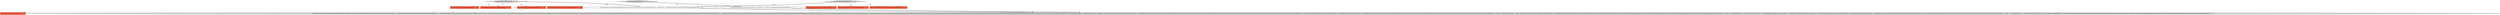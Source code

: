 digraph {
1 [style = filled, label = "final VMTemplateVO template@@@2@@@['1', '0', '0']", fillcolor = tomato, shape = box image = "AAA0AAABBB1BBB"];
13 [style = filled, label = "handleVolumeStatusResponse['0', '0', '1']", fillcolor = lightgray, shape = diamond image = "AAA0AAABBB3BBB"];
5 [style = filled, label = "final StateMachine2<VirtualMachineTemplate.State,VirtualMachineTemplate.Event,VirtualMachineTemplate> stateMachine = VirtualMachineTemplate.State.getStateMachine()@@@3@@@['1', '1', '0']", fillcolor = white, shape = ellipse image = "AAA0AAABBB1BBB"];
11 [style = filled, label = "final VolumeDataStoreVO volumeDataStore@@@2@@@['0', '0', '1']", fillcolor = tomato, shape = box image = "AAA0AAABBB3BBB"];
2 [style = filled, label = "Transaction.execute(new TransactionCallbackNoReturn(){@Override public void doInTransactionWithoutResult(TransactionStatus status){VolumeVO tmpVolume = _volumeDao.findById(volume.getId())VolumeDataStoreVO tmpVolumeDataStore = _volumeDataStoreDao.findById(volumeDataStore.getId())boolean sendAlert = falseString msg = nulltry {switch (answer.getStatus()) {case COMPLETED:tmpVolumeDataStore.setDownloadState(VMTemplateStorageResourceAssoc.Status.DOWNLOADED)tmpVolumeDataStore.setState(State.Ready)tmpVolumeDataStore.setInstallPath(answer.getInstallPath())tmpVolumeDataStore.setPhysicalSize(answer.getPhysicalSize())tmpVolumeDataStore.setSize(answer.getVirtualSize())tmpVolumeDataStore.setDownloadPercent(100)VolumeVO volumeUpdate = _volumeDao.createForUpdate()volumeUpdate.setSize(answer.getVirtualSize())_volumeDao.update(tmpVolume.getId(),volumeUpdate)stateMachine.transitTo(tmpVolume,Event.OperationSucceeded,null,_volumeDao)_resourceLimitMgr.incrementResourceCount(volume.getAccountId(),Resource.ResourceType.secondary_storage,answer.getVirtualSize())UsageEventUtils.publishUsageEvent(EventTypes.EVENT_VOLUME_UPLOAD,tmpVolume.getAccountId(),tmpVolumeDataStore.getDataStoreId(),tmpVolume.getId(),tmpVolume.getName(),null,null,tmpVolumeDataStore.getPhysicalSize(),tmpVolumeDataStore.getSize(),.getName(),tmpVolume.getUuid())if (s_logger.isDebugEnabled()) {s_logger.debug(\"Volume \" + tmpVolume.getUuid() + \" uploaded successfully\")}breakcase IN_PROGRESS:if (tmpVolume.getState() == Volume.State.NotUploaded) {tmpVolumeDataStore.setDownloadState(VMTemplateStorageResourceAssoc.Status.DOWNLOAD_IN_PROGRESS)tmpVolumeDataStore.setDownloadPercent(answer.getDownloadPercent())stateMachine.transitTo(tmpVolume,Event.UploadRequested,null,_volumeDao)}if (tmpVolume.getState() == Volume.State.UploadInProgress) {if (System.currentTimeMillis() - tmpVolumeDataStore.getCreated().getTime() > _uploadOperationTimeout) {tmpVolumeDataStore.setDownloadState(VMTemplateStorageResourceAssoc.Status.DOWNLOAD_ERROR)tmpVolumeDataStore.setState(State.Failed)stateMachine.transitTo(tmpVolume,Event.OperationFailed,null,_volumeDao)msg = \"Volume \" + tmpVolume.getUuid() + \" failed to upload due to operation timed out\"s_logger.error(msg)sendAlert = true}{tmpVolumeDataStore.setDownloadPercent(answer.getDownloadPercent())}}breakcase ERROR:tmpVolumeDataStore.setDownloadState(VMTemplateStorageResourceAssoc.Status.DOWNLOAD_ERROR)tmpVolumeDataStore.setState(State.Failed)stateMachine.transitTo(tmpVolume,Event.OperationFailed,null,_volumeDao)msg = \"Volume \" + tmpVolume.getUuid() + \" failed to upload. Error details: \" + answer.getDetails()s_logger.error(msg)sendAlert = truebreakcase UNKNOWN:if (tmpVolume.getState() == Volume.State.NotUploaded) {if (System.currentTimeMillis() - tmpVolumeDataStore.getCreated().getTime() > _uploadOperationTimeout) {tmpVolumeDataStore.setDownloadState(VMTemplateStorageResourceAssoc.Status.ABANDONED)tmpVolumeDataStore.setState(State.Failed)stateMachine.transitTo(tmpVolume,Event.OperationTimeout,null,_volumeDao)msg = \"Volume \" + tmpVolume.getUuid() + \" failed to upload due to operation timed out\"s_logger.error(msg)sendAlert = true}}break_volumeDataStoreDao.update(tmpVolumeDataStore.getId(),tmpVolumeDataStore)}catch (NoTransitionException e) {if (sendAlert) {_alertMgr.sendAlert(AlertManager.AlertType.ALERT_TYPE_UPLOAD_FAILED,tmpVolume.getDataCenterId(),null,msg,msg)}}}})@@@4@@@['1', '1', '1']", fillcolor = lightgray, shape = ellipse image = "AAA0AAABBB1BBB"];
3 [style = filled, label = "final VMTemplateVO template@@@2@@@['1', '1', '0']", fillcolor = tomato, shape = box image = "AAA0AAABBB1BBB"];
0 [style = filled, label = "final UploadStatusAnswer answer@@@2@@@['1', '0', '0']", fillcolor = tomato, shape = box image = "AAA0AAABBB1BBB"];
7 [style = filled, label = "handleTemplateStatusResponse['0', '1', '0']", fillcolor = lightgray, shape = diamond image = "AAA0AAABBB2BBB"];
9 [style = filled, label = "final StateMachine2<Volume.State,Event,Volume> stateMachine = Volume.State.getStateMachine()@@@3@@@['0', '0', '1']", fillcolor = white, shape = ellipse image = "AAA0AAABBB3BBB"];
8 [style = filled, label = "final UploadStatusAnswer answer@@@2@@@['0', '1', '0']", fillcolor = tomato, shape = box image = "AAA0AAABBB2BBB"];
12 [style = filled, label = "final VolumeVO volume@@@2@@@['0', '0', '1']", fillcolor = tomato, shape = box image = "AAA0AAABBB3BBB"];
6 [style = filled, label = "final TemplateDataStoreVO templateDataStore@@@2@@@['0', '1', '0']", fillcolor = tomato, shape = box image = "AAA0AAABBB2BBB"];
10 [style = filled, label = "final UploadStatusAnswer answer@@@2@@@['0', '0', '1']", fillcolor = tomato, shape = box image = "AAA0AAABBB3BBB"];
4 [style = filled, label = "handleTemplateStatusResponse['1', '0', '0']", fillcolor = lightgray, shape = diamond image = "AAA0AAABBB1BBB"];
5->2 [style = bold, label=""];
4->5 [style = bold, label=""];
7->5 [style = bold, label=""];
13->11 [style = dotted, label="true"];
9->2 [style = bold, label=""];
13->9 [style = bold, label=""];
13->10 [style = dotted, label="true"];
13->12 [style = dotted, label="true"];
3->12 [style = dashed, label="0"];
4->1 [style = dotted, label="true"];
4->3 [style = dotted, label="true"];
4->0 [style = dotted, label="true"];
7->3 [style = dotted, label="true"];
7->8 [style = dotted, label="true"];
7->6 [style = dotted, label="true"];
}
